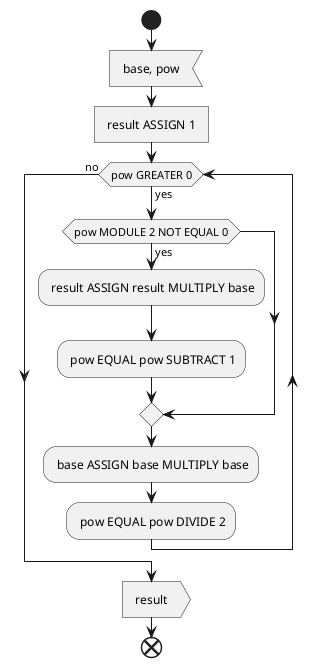 @startuml

start
: base, pow <
: result ASSIGN 1 ]

while (pow GREATER 0) is (yes)
if (pow MODULE 2 NOT EQUAL 0) then (yes)
    : result ASSIGN result MULTIPLY base;
    : pow EQUAL pow SUBTRACT 1;
endif
    : base ASSIGN base MULTIPLY base;
    : pow EQUAL pow DIVIDE 2;
endwhile (no)
: result >

end

@enduml